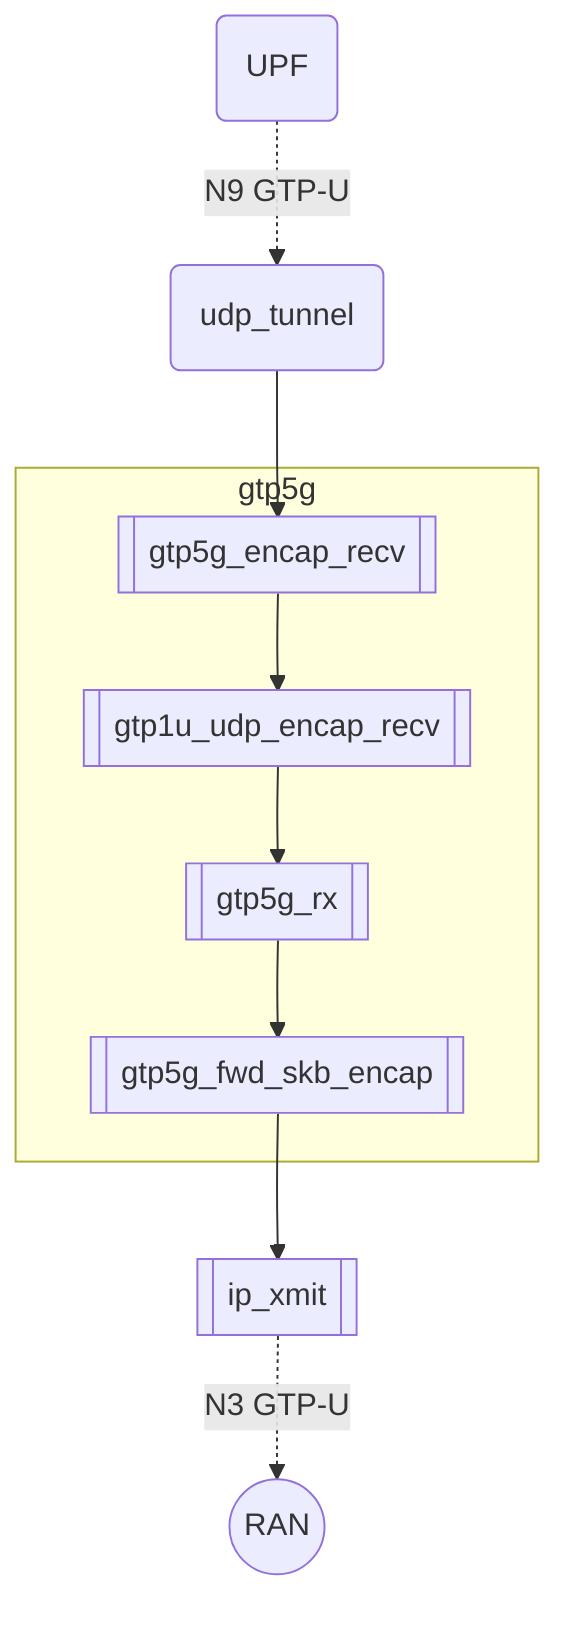 graph TB
  subgraph gtp5g
    A[[gtp5g_encap_recv]]
    B[[gtp1u_udp_encap_recv]]
    C[[gtp5g_rx]]
    D[[gtp5g_fwd_skb_encap]]

    A --> B
    B --> C
    C --> D
  end

  RAN((RAN))
  UPF(UPF)

  udp_tunnel(udp_tunnel)

  E[[ip_xmit]]

  UPF -. N9 GTP-U .-> udp_tunnel
  udp_tunnel --> A
  D --> E
  E -. N3 GTP-U .-> RAN